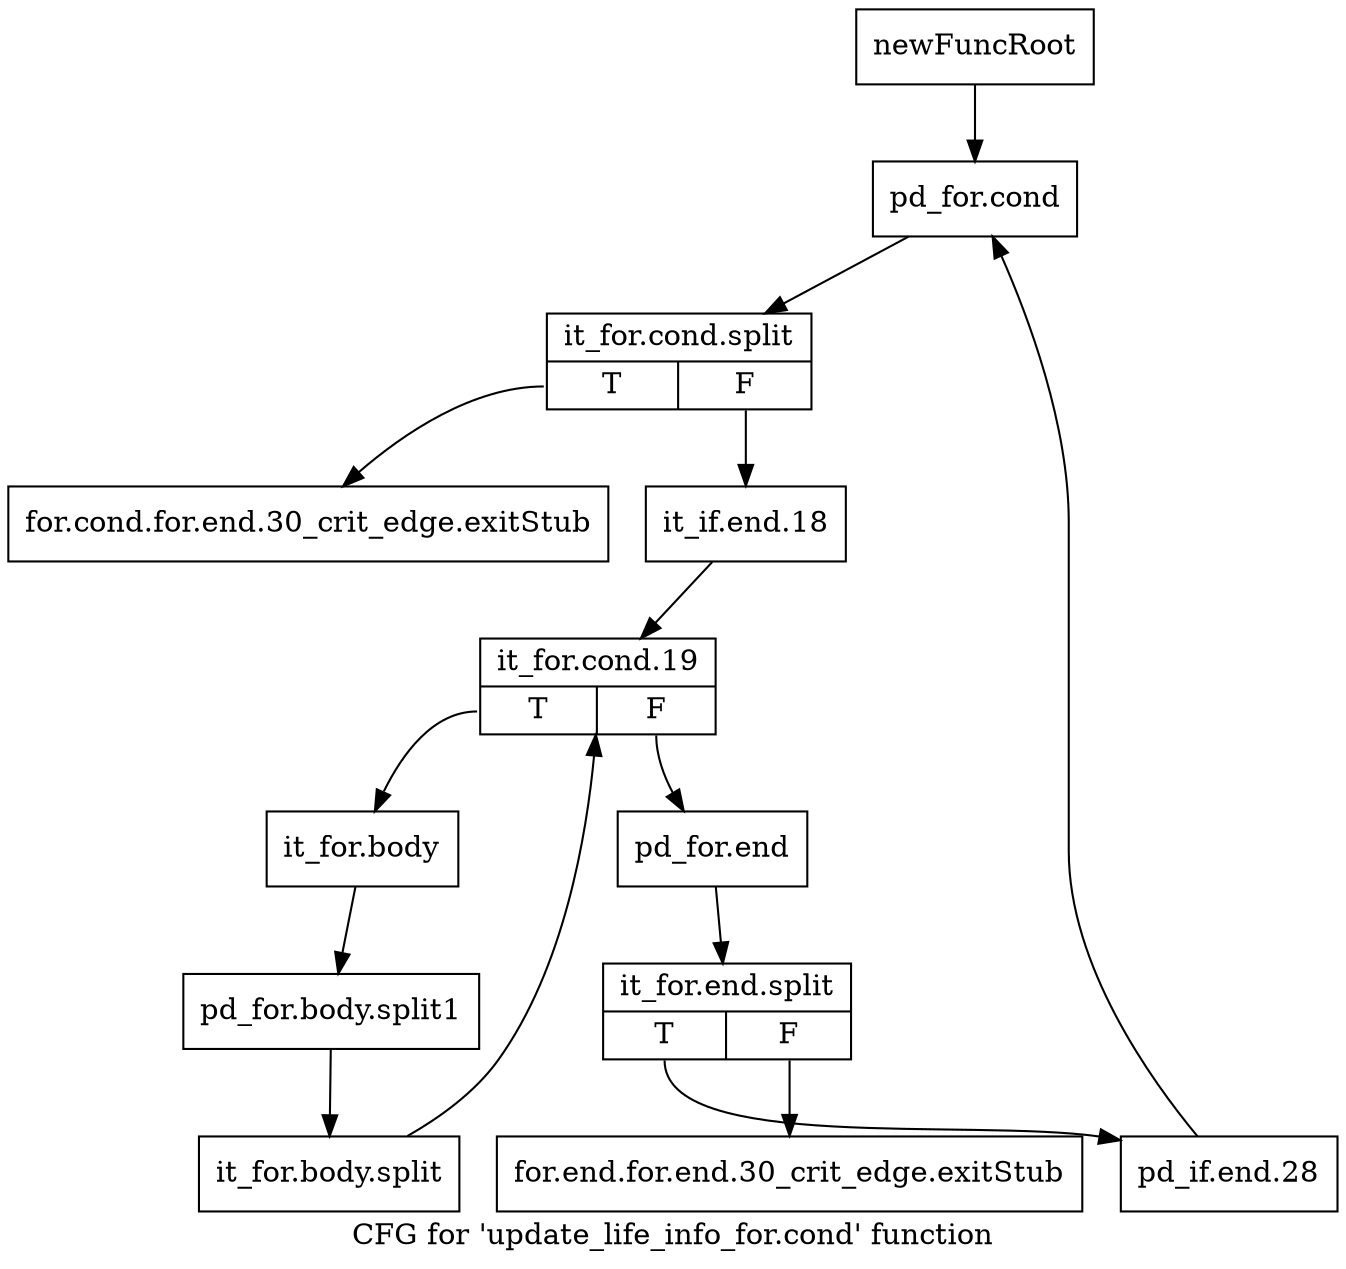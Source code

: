 digraph "CFG for 'update_life_info_for.cond' function" {
	label="CFG for 'update_life_info_for.cond' function";

	Node0xae84cc0 [shape=record,label="{newFuncRoot}"];
	Node0xae84cc0 -> Node0xae84db0;
	Node0xae84d10 [shape=record,label="{for.cond.for.end.30_crit_edge.exitStub}"];
	Node0xae84d60 [shape=record,label="{for.end.for.end.30_crit_edge.exitStub}"];
	Node0xae84db0 [shape=record,label="{pd_for.cond}"];
	Node0xae84db0 -> Node0xae61480;
	Node0xae61480 [shape=record,label="{it_for.cond.split|{<s0>T|<s1>F}}"];
	Node0xae61480:s0 -> Node0xae84d10;
	Node0xae61480:s1 -> Node0xae84e00;
	Node0xae84e00 [shape=record,label="{it_if.end.18}"];
	Node0xae84e00 -> Node0xae84e50;
	Node0xae84e50 [shape=record,label="{it_for.cond.19|{<s0>T|<s1>F}}"];
	Node0xae84e50:s0 -> Node0xae84f40;
	Node0xae84e50:s1 -> Node0xae84ea0;
	Node0xae84ea0 [shape=record,label="{pd_for.end}"];
	Node0xae84ea0 -> Node0xae614d0;
	Node0xae614d0 [shape=record,label="{it_for.end.split|{<s0>T|<s1>F}}"];
	Node0xae614d0:s0 -> Node0xae84ef0;
	Node0xae614d0:s1 -> Node0xae84d60;
	Node0xae84ef0 [shape=record,label="{pd_if.end.28}"];
	Node0xae84ef0 -> Node0xae84db0;
	Node0xae84f40 [shape=record,label="{it_for.body}"];
	Node0xae84f40 -> Node0xf52a270;
	Node0xf52a270 [shape=record,label="{pd_for.body.split1}"];
	Node0xf52a270 -> Node0xae61430;
	Node0xae61430 [shape=record,label="{it_for.body.split}"];
	Node0xae61430 -> Node0xae84e50;
}
